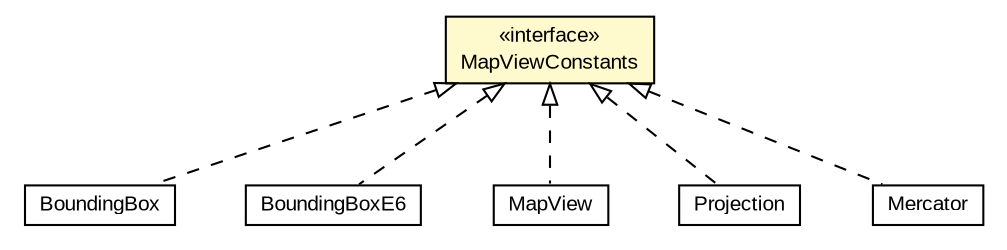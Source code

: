 #!/usr/local/bin/dot
#
# Class diagram 
# Generated by UMLGraph version R5_6-24-gf6e263 (http://www.umlgraph.org/)
#

digraph G {
	edge [fontname="arial",fontsize=10,labelfontname="arial",labelfontsize=10];
	node [fontname="arial",fontsize=10,shape=plaintext];
	nodesep=0.25;
	ranksep=0.5;
	// org.osmdroid.util.BoundingBox
	c22964 [label=<<table title="org.osmdroid.util.BoundingBox" border="0" cellborder="1" cellspacing="0" cellpadding="2" port="p" href="../../../util/BoundingBox.html">
		<tr><td><table border="0" cellspacing="0" cellpadding="1">
<tr><td align="center" balign="center"> BoundingBox </td></tr>
		</table></td></tr>
		</table>>, URL="../../../util/BoundingBox.html", fontname="arial", fontcolor="black", fontsize=10.0];
	// org.osmdroid.util.BoundingBoxE6
	c22965 [label=<<table title="org.osmdroid.util.BoundingBoxE6" border="0" cellborder="1" cellspacing="0" cellpadding="2" port="p" href="../../../util/BoundingBoxE6.html">
		<tr><td><table border="0" cellspacing="0" cellpadding="1">
<tr><td align="center" balign="center"> BoundingBoxE6 </td></tr>
		</table></td></tr>
		</table>>, URL="../../../util/BoundingBoxE6.html", fontname="arial", fontcolor="black", fontsize=10.0];
	// org.osmdroid.views.MapView
	c22981 [label=<<table title="org.osmdroid.views.MapView" border="0" cellborder="1" cellspacing="0" cellpadding="2" port="p" href="../../MapView.html">
		<tr><td><table border="0" cellspacing="0" cellpadding="1">
<tr><td align="center" balign="center"> MapView </td></tr>
		</table></td></tr>
		</table>>, URL="../../MapView.html", fontname="arial", fontcolor="black", fontsize=10.0];
	// org.osmdroid.views.Projection
	c23044 [label=<<table title="org.osmdroid.views.Projection" border="0" cellborder="1" cellspacing="0" cellpadding="2" port="p" href="../../Projection.html">
		<tr><td><table border="0" cellspacing="0" cellpadding="1">
<tr><td align="center" balign="center"> Projection </td></tr>
		</table></td></tr>
		</table>>, URL="../../Projection.html", fontname="arial", fontcolor="black", fontsize=10.0];
	// org.osmdroid.views.util.constants.MapViewConstants
	c23045 [label=<<table title="org.osmdroid.views.util.constants.MapViewConstants" border="0" cellborder="1" cellspacing="0" cellpadding="2" port="p" bgcolor="lemonChiffon" href="./MapViewConstants.html">
		<tr><td><table border="0" cellspacing="0" cellpadding="1">
<tr><td align="center" balign="center"> &#171;interface&#187; </td></tr>
<tr><td align="center" balign="center"> MapViewConstants </td></tr>
		</table></td></tr>
		</table>>, URL="./MapViewConstants.html", fontname="arial", fontcolor="black", fontsize=10.0];
	// org.osmdroid.views.util.Mercator
	c23048 [label=<<table title="org.osmdroid.views.util.Mercator" border="0" cellborder="1" cellspacing="0" cellpadding="2" port="p" href="../Mercator.html">
		<tr><td><table border="0" cellspacing="0" cellpadding="1">
<tr><td align="center" balign="center"> Mercator </td></tr>
		</table></td></tr>
		</table>>, URL="../Mercator.html", fontname="arial", fontcolor="black", fontsize=10.0];
	//org.osmdroid.util.BoundingBox implements org.osmdroid.views.util.constants.MapViewConstants
	c23045:p -> c22964:p [dir=back,arrowtail=empty,style=dashed];
	//org.osmdroid.util.BoundingBoxE6 implements org.osmdroid.views.util.constants.MapViewConstants
	c23045:p -> c22965:p [dir=back,arrowtail=empty,style=dashed];
	//org.osmdroid.views.MapView implements org.osmdroid.views.util.constants.MapViewConstants
	c23045:p -> c22981:p [dir=back,arrowtail=empty,style=dashed];
	//org.osmdroid.views.Projection implements org.osmdroid.views.util.constants.MapViewConstants
	c23045:p -> c23044:p [dir=back,arrowtail=empty,style=dashed];
	//org.osmdroid.views.util.Mercator implements org.osmdroid.views.util.constants.MapViewConstants
	c23045:p -> c23048:p [dir=back,arrowtail=empty,style=dashed];
}


